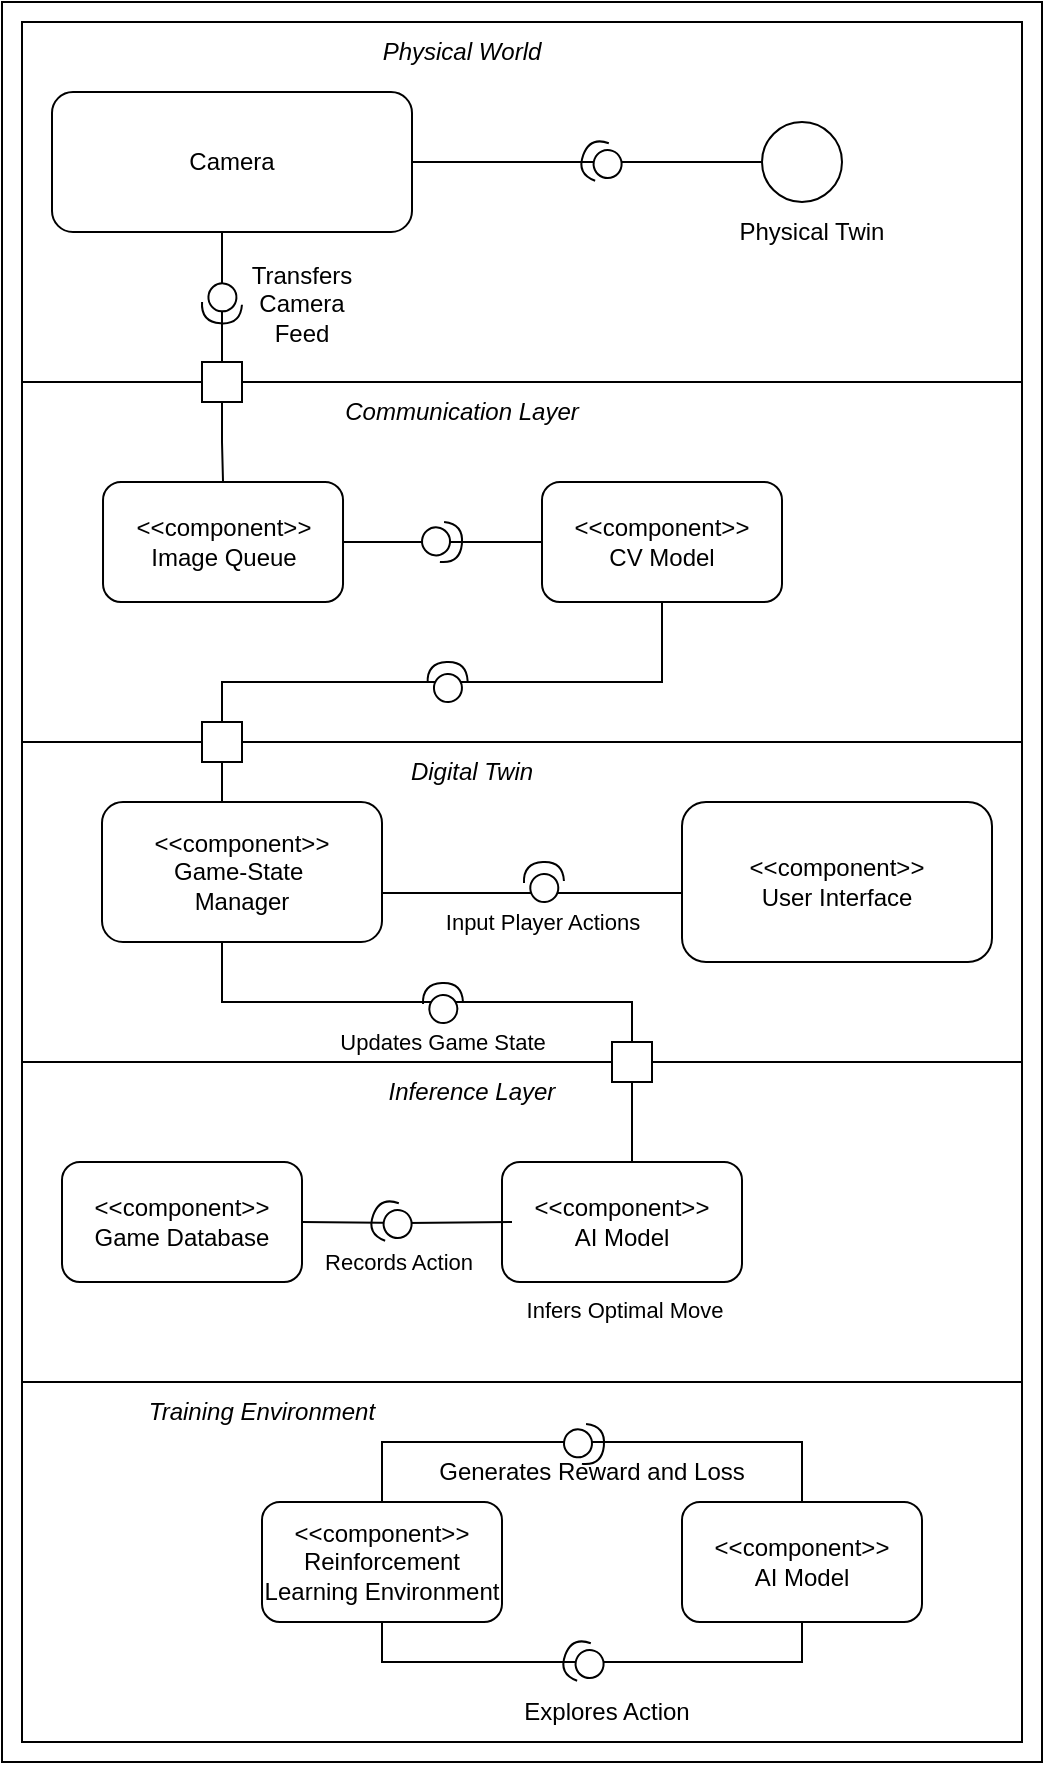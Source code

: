 <mxfile version="28.2.5">
  <diagram name="Page-1" id="rL6wYzq297fijbXMsxHL">
    <mxGraphModel dx="1418" dy="1886" grid="1" gridSize="10" guides="1" tooltips="1" connect="1" arrows="1" fold="1" page="1" pageScale="1" pageWidth="850" pageHeight="1100" math="0" shadow="0">
      <root>
        <mxCell id="0" />
        <mxCell id="1" parent="0" />
        <mxCell id="Z7y8qTyUHTfWf48D5gzP-76" value="" style="rounded=0;whiteSpace=wrap;html=1;movable=0;resizable=0;rotatable=0;deletable=0;editable=0;locked=1;connectable=0;" parent="1" vertex="1">
          <mxGeometry x="10" y="-430" width="520" height="880" as="geometry" />
        </mxCell>
        <mxCell id="Z7y8qTyUHTfWf48D5gzP-17" value="" style="rounded=0;whiteSpace=wrap;html=1;movable=1;resizable=1;rotatable=1;deletable=1;editable=1;locked=0;connectable=1;" parent="1" vertex="1">
          <mxGeometry x="20" y="100" width="500" height="160" as="geometry" />
        </mxCell>
        <mxCell id="Z7y8qTyUHTfWf48D5gzP-12" value="" style="rounded=0;whiteSpace=wrap;html=1;movable=1;resizable=1;rotatable=1;deletable=1;editable=1;locked=0;connectable=1;" parent="1" vertex="1">
          <mxGeometry x="20" y="-60" width="500" height="160" as="geometry" />
        </mxCell>
        <mxCell id="Z7y8qTyUHTfWf48D5gzP-9" value="" style="rounded=0;whiteSpace=wrap;html=1;movable=1;resizable=1;rotatable=1;deletable=1;editable=1;locked=0;connectable=1;" parent="1" vertex="1">
          <mxGeometry x="20" y="-420" width="500" height="180" as="geometry" />
        </mxCell>
        <mxCell id="Z7y8qTyUHTfWf48D5gzP-25" style="edgeStyle=orthogonalEdgeStyle;rounded=0;orthogonalLoop=1;jettySize=auto;html=1;startArrow=none;startFill=0;endArrow=none;endFill=0;movable=1;resizable=1;rotatable=1;deletable=1;editable=1;locked=0;connectable=1;exitX=0.414;exitY=0.957;exitDx=0;exitDy=0;exitPerimeter=0;" parent="1" source="uciChvkNPLsMZyW1YyFX-1" edge="1">
          <mxGeometry relative="1" as="geometry">
            <Array as="points">
              <mxPoint x="120" y="37" />
              <mxPoint x="120" y="70" />
              <mxPoint x="325" y="70" />
            </Array>
            <mxPoint x="120" y="50" as="sourcePoint" />
            <mxPoint x="325" y="150" as="targetPoint" />
          </mxGeometry>
        </mxCell>
        <mxCell id="Z7y8qTyUHTfWf48D5gzP-26" value="Updates Game State" style="edgeLabel;html=1;align=center;verticalAlign=middle;resizable=0;points=[];" parent="Z7y8qTyUHTfWf48D5gzP-25" vertex="1" connectable="0">
          <mxGeometry x="-0.281" y="3" relative="1" as="geometry">
            <mxPoint x="30" y="23" as="offset" />
          </mxGeometry>
        </mxCell>
        <mxCell id="6nlLKT8NChmwJE9VW_4I-5" value="&lt;div&gt;&lt;div&gt;&amp;lt;&amp;lt;component&amp;gt;&amp;gt;&lt;/div&gt;&lt;/div&gt;Game Database" style="rounded=1;whiteSpace=wrap;html=1;" parent="1" vertex="1">
          <mxGeometry x="40" y="150" width="120" height="60" as="geometry" />
        </mxCell>
        <mxCell id="6nlLKT8NChmwJE9VW_4I-11" style="edgeStyle=orthogonalEdgeStyle;rounded=0;orthogonalLoop=1;jettySize=auto;html=1;exitX=0.5;exitY=1;exitDx=0;exitDy=0;entryX=0.5;entryY=1;entryDx=0;entryDy=0;endArrow=none;endFill=0;movable=0;resizable=0;rotatable=0;deletable=0;editable=0;locked=1;connectable=0;" parent="1" source="6nlLKT8NChmwJE9VW_4I-7" edge="1">
          <mxGeometry relative="1" as="geometry">
            <mxPoint x="325" y="210" as="targetPoint" />
          </mxGeometry>
        </mxCell>
        <mxCell id="6nlLKT8NChmwJE9VW_4I-12" value="Infers Optimal Move" style="edgeLabel;html=1;align=center;verticalAlign=middle;resizable=0;points=[];" parent="6nlLKT8NChmwJE9VW_4I-11" vertex="1" connectable="0">
          <mxGeometry x="-0.04" y="3" relative="1" as="geometry">
            <mxPoint x="-2" y="17" as="offset" />
          </mxGeometry>
        </mxCell>
        <mxCell id="6nlLKT8NChmwJE9VW_4I-7" value="&lt;div&gt;&lt;div&gt;&amp;lt;&amp;lt;component&amp;gt;&amp;gt;&lt;/div&gt;&lt;/div&gt;AI Model" style="rounded=1;whiteSpace=wrap;html=1;" parent="1" vertex="1">
          <mxGeometry x="260" y="150" width="120" height="60" as="geometry" />
        </mxCell>
        <mxCell id="6nlLKT8NChmwJE9VW_4I-13" style="edgeStyle=orthogonalEdgeStyle;rounded=0;orthogonalLoop=1;jettySize=auto;html=1;entryX=1;entryY=0.5;entryDx=0;entryDy=0;endArrow=none;endFill=0;movable=0;resizable=0;rotatable=0;deletable=0;editable=0;locked=1;connectable=0;" parent="1" target="6nlLKT8NChmwJE9VW_4I-5" edge="1">
          <mxGeometry relative="1" as="geometry">
            <mxPoint x="265" y="180" as="sourcePoint" />
          </mxGeometry>
        </mxCell>
        <mxCell id="6nlLKT8NChmwJE9VW_4I-14" value="Records Action" style="edgeLabel;html=1;align=center;verticalAlign=middle;resizable=0;points=[];" parent="6nlLKT8NChmwJE9VW_4I-13" vertex="1" connectable="0">
          <mxGeometry x="0.101" y="-2" relative="1" as="geometry">
            <mxPoint y="22" as="offset" />
          </mxGeometry>
        </mxCell>
        <mxCell id="6nlLKT8NChmwJE9VW_4I-31" style="edgeStyle=orthogonalEdgeStyle;rounded=0;orthogonalLoop=1;jettySize=auto;html=1;exitX=0;exitY=0.75;exitDx=0;exitDy=0;entryX=1;entryY=0.75;entryDx=0;entryDy=0;endArrow=none;endFill=0;movable=0;resizable=0;rotatable=0;deletable=0;editable=0;locked=1;connectable=0;" parent="1" edge="1">
          <mxGeometry relative="1" as="geometry">
            <mxPoint x="430" y="15.44" as="sourcePoint" />
            <mxPoint x="200" y="15.44" as="targetPoint" />
          </mxGeometry>
        </mxCell>
        <mxCell id="6nlLKT8NChmwJE9VW_4I-15" value="&lt;div&gt;&lt;div&gt;&amp;lt;&amp;lt;component&amp;gt;&amp;gt;&lt;/div&gt;&lt;/div&gt;User Interface" style="rounded=1;whiteSpace=wrap;html=1;" parent="1" vertex="1">
          <mxGeometry x="350" y="-30" width="155" height="80" as="geometry" />
        </mxCell>
        <mxCell id="WvrMYfAGwMCf_Hknah-l-30" style="edgeStyle=orthogonalEdgeStyle;rounded=0;orthogonalLoop=1;jettySize=auto;html=1;entryX=0.75;entryY=0;entryDx=0;entryDy=0;endArrow=none;endFill=0;movable=0;resizable=0;rotatable=0;deletable=0;editable=0;locked=1;connectable=0;" parent="1" source="6nlLKT8NChmwJE9VW_4I-33" target="WvrMYfAGwMCf_Hknah-l-6" edge="1">
          <mxGeometry relative="1" as="geometry">
            <Array as="points">
              <mxPoint x="120" y="-250" />
            </Array>
          </mxGeometry>
        </mxCell>
        <mxCell id="6nlLKT8NChmwJE9VW_4I-33" value="Camera" style="rounded=1;whiteSpace=wrap;html=1;" parent="1" vertex="1">
          <mxGeometry x="35" y="-385" width="180" height="70" as="geometry" />
        </mxCell>
        <mxCell id="Z7y8qTyUHTfWf48D5gzP-10" value="&lt;i&gt;Physical World&lt;/i&gt;" style="text;html=1;align=center;verticalAlign=middle;whiteSpace=wrap;rounded=0;" parent="1" vertex="1">
          <mxGeometry x="180" y="-420" width="120" height="30" as="geometry" />
        </mxCell>
        <mxCell id="Z7y8qTyUHTfWf48D5gzP-15" value="&lt;i&gt;Digital Twin&lt;/i&gt;" style="text;html=1;align=center;verticalAlign=middle;whiteSpace=wrap;rounded=0;" parent="1" vertex="1">
          <mxGeometry x="170" y="-60" width="150" height="30" as="geometry" />
        </mxCell>
        <mxCell id="Z7y8qTyUHTfWf48D5gzP-18" value="&lt;i&gt;Inference Layer&lt;/i&gt;" style="text;html=1;align=center;verticalAlign=middle;whiteSpace=wrap;rounded=0;" parent="1" vertex="1">
          <mxGeometry x="170" y="100" width="150" height="30" as="geometry" />
        </mxCell>
        <mxCell id="Z7y8qTyUHTfWf48D5gzP-19" value="" style="whiteSpace=wrap;html=1;aspect=fixed;" parent="1" vertex="1">
          <mxGeometry x="315" y="90" width="20" height="20" as="geometry" />
        </mxCell>
        <mxCell id="Z7y8qTyUHTfWf48D5gzP-64" value="" style="shape=providedRequiredInterface;html=1;verticalLabelPosition=bottom;sketch=0;rotation=-160;" parent="1" vertex="1">
          <mxGeometry x="194.997" y="169.997" width="20" height="20" as="geometry" />
        </mxCell>
        <mxCell id="Z7y8qTyUHTfWf48D5gzP-69" value="" style="shape=providedRequiredInterface;html=1;verticalLabelPosition=bottom;sketch=0;rotation=-93;" parent="1" vertex="1">
          <mxGeometry x="270.99" y="-0.0" width="20" height="20" as="geometry" />
        </mxCell>
        <mxCell id="WvrMYfAGwMCf_Hknah-l-12" style="edgeStyle=orthogonalEdgeStyle;rounded=0;orthogonalLoop=1;jettySize=auto;html=1;entryX=1;entryY=0.5;entryDx=0;entryDy=0;endArrow=none;endFill=0;" parent="1" source="Z7y8qTyUHTfWf48D5gzP-74" target="6nlLKT8NChmwJE9VW_4I-33" edge="1">
          <mxGeometry relative="1" as="geometry" />
        </mxCell>
        <mxCell id="Z7y8qTyUHTfWf48D5gzP-74" value="" style="ellipse;whiteSpace=wrap;html=1;aspect=fixed;" parent="1" vertex="1">
          <mxGeometry x="390" y="-370" width="40" height="40" as="geometry" />
        </mxCell>
        <mxCell id="Z7y8qTyUHTfWf48D5gzP-75" value="Physical Twin" style="text;html=1;align=center;verticalAlign=middle;whiteSpace=wrap;rounded=0;" parent="1" vertex="1">
          <mxGeometry x="370" y="-330" width="90" height="30" as="geometry" />
        </mxCell>
        <mxCell id="WvrMYfAGwMCf_Hknah-l-1" value="" style="rounded=0;whiteSpace=wrap;html=1;movable=1;resizable=1;rotatable=1;deletable=1;editable=1;locked=0;connectable=1;" parent="1" vertex="1">
          <mxGeometry x="20" y="-240" width="500" height="180" as="geometry" />
        </mxCell>
        <mxCell id="WvrMYfAGwMCf_Hknah-l-2" value="" style="rounded=0;whiteSpace=wrap;html=1;movable=1;resizable=1;rotatable=1;deletable=1;editable=1;locked=0;connectable=1;" parent="1" vertex="1">
          <mxGeometry x="20" y="260" width="500" height="180" as="geometry" />
        </mxCell>
        <mxCell id="WvrMYfAGwMCf_Hknah-l-3" value="Training Environment" style="text;html=1;align=center;verticalAlign=middle;whiteSpace=wrap;rounded=0;fontStyle=2" parent="1" vertex="1">
          <mxGeometry x="65" y="260" width="150" height="30" as="geometry" />
        </mxCell>
        <mxCell id="WvrMYfAGwMCf_Hknah-l-5" value="Communication Layer" style="text;html=1;align=center;verticalAlign=middle;whiteSpace=wrap;rounded=0;fontStyle=2" parent="1" vertex="1">
          <mxGeometry x="165" y="-240" width="150" height="30" as="geometry" />
        </mxCell>
        <mxCell id="WvrMYfAGwMCf_Hknah-l-34" value="" style="edgeStyle=orthogonalEdgeStyle;rounded=0;orthogonalLoop=1;jettySize=auto;html=1;endArrow=none;endFill=0;" parent="1" source="Z7y8qTyUHTfWf48D5gzP-28" edge="1">
          <mxGeometry relative="1" as="geometry">
            <mxPoint x="120" y="-30" as="targetPoint" />
          </mxGeometry>
        </mxCell>
        <mxCell id="Z7y8qTyUHTfWf48D5gzP-28" value="" style="whiteSpace=wrap;html=1;aspect=fixed;" parent="1" vertex="1">
          <mxGeometry x="110" y="-70" width="20" height="20" as="geometry" />
        </mxCell>
        <mxCell id="WvrMYfAGwMCf_Hknah-l-18" style="edgeStyle=orthogonalEdgeStyle;rounded=0;orthogonalLoop=1;jettySize=auto;html=1;exitX=0.5;exitY=1;exitDx=0;exitDy=0;entryX=0.5;entryY=0;entryDx=0;entryDy=0;endArrow=none;endFill=0;" parent="1" source="WvrMYfAGwMCf_Hknah-l-6" target="WvrMYfAGwMCf_Hknah-l-16" edge="1">
          <mxGeometry relative="1" as="geometry" />
        </mxCell>
        <mxCell id="WvrMYfAGwMCf_Hknah-l-6" value="" style="whiteSpace=wrap;html=1;aspect=fixed;" parent="1" vertex="1">
          <mxGeometry x="110" y="-250" width="20" height="20" as="geometry" />
        </mxCell>
        <mxCell id="WvrMYfAGwMCf_Hknah-l-14" style="edgeStyle=orthogonalEdgeStyle;rounded=0;orthogonalLoop=1;jettySize=auto;html=1;exitX=0.5;exitY=0;exitDx=0;exitDy=0;entryX=0.5;entryY=0;entryDx=0;entryDy=0;endArrow=none;endFill=0;movable=1;resizable=1;rotatable=1;deletable=1;editable=1;locked=0;connectable=1;" parent="1" source="WvrMYfAGwMCf_Hknah-l-8" target="WvrMYfAGwMCf_Hknah-l-9" edge="1">
          <mxGeometry relative="1" as="geometry">
            <Array as="points">
              <mxPoint x="200" y="290" />
              <mxPoint x="410" y="290" />
            </Array>
          </mxGeometry>
        </mxCell>
        <mxCell id="WvrMYfAGwMCf_Hknah-l-8" value="&lt;div&gt;&lt;div&gt;&amp;lt;&amp;lt;component&amp;gt;&amp;gt;&lt;/div&gt;&lt;/div&gt;Reinforcement Learning Environment" style="rounded=1;whiteSpace=wrap;html=1;" parent="1" vertex="1">
          <mxGeometry x="140" y="320" width="120" height="60" as="geometry" />
        </mxCell>
        <mxCell id="WvrMYfAGwMCf_Hknah-l-15" style="edgeStyle=orthogonalEdgeStyle;rounded=0;orthogonalLoop=1;jettySize=auto;html=1;entryX=0.5;entryY=1;entryDx=0;entryDy=0;endArrow=none;endFill=0;movable=1;resizable=1;rotatable=1;deletable=1;editable=1;locked=0;connectable=1;" parent="1" source="WvrMYfAGwMCf_Hknah-l-9" target="WvrMYfAGwMCf_Hknah-l-8" edge="1">
          <mxGeometry relative="1" as="geometry">
            <Array as="points">
              <mxPoint x="410" y="400" />
              <mxPoint x="200" y="400" />
            </Array>
          </mxGeometry>
        </mxCell>
        <mxCell id="WvrMYfAGwMCf_Hknah-l-9" value="&lt;div&gt;&lt;div&gt;&amp;lt;&amp;lt;component&amp;gt;&amp;gt;&lt;/div&gt;&lt;/div&gt;AI Model" style="rounded=1;whiteSpace=wrap;html=1;" parent="1" vertex="1">
          <mxGeometry x="350" y="320" width="120" height="60" as="geometry" />
        </mxCell>
        <mxCell id="Z7y8qTyUHTfWf48D5gzP-71" value="" style="shape=providedRequiredInterface;html=1;verticalLabelPosition=bottom;sketch=0;rotation=-160;" parent="1" vertex="1">
          <mxGeometry x="299.997" y="-360.003" width="20" height="20" as="geometry" />
        </mxCell>
        <mxCell id="WvrMYfAGwMCf_Hknah-l-19" style="edgeStyle=orthogonalEdgeStyle;rounded=0;orthogonalLoop=1;jettySize=auto;html=1;exitX=1;exitY=0.5;exitDx=0;exitDy=0;endArrow=none;endFill=0;movable=0;resizable=0;rotatable=0;deletable=0;editable=0;locked=1;connectable=0;" parent="1" source="WvrMYfAGwMCf_Hknah-l-16" target="WvrMYfAGwMCf_Hknah-l-17" edge="1">
          <mxGeometry relative="1" as="geometry" />
        </mxCell>
        <mxCell id="WvrMYfAGwMCf_Hknah-l-16" value="&lt;div&gt;&lt;div&gt;&amp;lt;&amp;lt;component&amp;gt;&amp;gt;&lt;/div&gt;&lt;/div&gt;Image Queue" style="rounded=1;whiteSpace=wrap;html=1;" parent="1" vertex="1">
          <mxGeometry x="60.51" y="-190" width="120" height="60" as="geometry" />
        </mxCell>
        <mxCell id="WvrMYfAGwMCf_Hknah-l-28" style="edgeStyle=orthogonalEdgeStyle;rounded=0;orthogonalLoop=1;jettySize=auto;html=1;entryX=0.5;entryY=0;entryDx=0;entryDy=0;movable=1;resizable=1;rotatable=1;deletable=1;editable=1;locked=0;connectable=1;endArrow=none;endFill=0;" parent="1" source="WvrMYfAGwMCf_Hknah-l-17" target="Z7y8qTyUHTfWf48D5gzP-28" edge="1">
          <mxGeometry relative="1" as="geometry">
            <Array as="points">
              <mxPoint x="340" y="-90" />
              <mxPoint x="120" y="-90" />
            </Array>
          </mxGeometry>
        </mxCell>
        <mxCell id="WvrMYfAGwMCf_Hknah-l-17" value="&lt;div&gt;&lt;div&gt;&amp;lt;&amp;lt;component&amp;gt;&amp;gt;&lt;/div&gt;&lt;/div&gt;CV Model" style="rounded=1;whiteSpace=wrap;html=1;" parent="1" vertex="1">
          <mxGeometry x="280" y="-190" width="120" height="60" as="geometry" />
        </mxCell>
        <mxCell id="WvrMYfAGwMCf_Hknah-l-23" value="" style="shape=providedRequiredInterface;html=1;verticalLabelPosition=bottom;sketch=0;rotation=-93;" parent="1" vertex="1">
          <mxGeometry x="222.82" y="-100.0" width="20" height="20" as="geometry" />
        </mxCell>
        <mxCell id="WvrMYfAGwMCf_Hknah-l-29" value="" style="shape=providedRequiredInterface;html=1;verticalLabelPosition=bottom;sketch=0;rotation=-84;direction=south;" parent="1" vertex="1">
          <mxGeometry x="220.001" y="-169.999" width="20" height="20" as="geometry" />
        </mxCell>
        <mxCell id="WvrMYfAGwMCf_Hknah-l-32" value="" style="shape=providedRequiredInterface;html=1;verticalLabelPosition=bottom;sketch=0;rotation=94;" parent="1" vertex="1">
          <mxGeometry x="110.003" y="-289.327" width="20" height="20" as="geometry" />
        </mxCell>
        <mxCell id="WvrMYfAGwMCf_Hknah-l-37" value="" style="shape=providedRequiredInterface;html=1;verticalLabelPosition=bottom;sketch=0;rotation=-84;direction=south;" parent="1" vertex="1">
          <mxGeometry x="290.991" y="280.991" width="20" height="20" as="geometry" />
        </mxCell>
        <mxCell id="WvrMYfAGwMCf_Hknah-l-46" value="" style="shape=providedRequiredInterface;html=1;verticalLabelPosition=bottom;sketch=0;rotation=-160;" parent="1" vertex="1">
          <mxGeometry x="290.987" y="389.997" width="20" height="20" as="geometry" />
        </mxCell>
        <mxCell id="WvrMYfAGwMCf_Hknah-l-47" value="Generates Reward and Loss" style="text;html=1;align=center;verticalAlign=middle;whiteSpace=wrap;rounded=0;" parent="1" vertex="1">
          <mxGeometry x="210" y="290" width="190" height="30" as="geometry" />
        </mxCell>
        <mxCell id="WvrMYfAGwMCf_Hknah-l-48" value="Explores Action" style="text;html=1;align=center;verticalAlign=middle;whiteSpace=wrap;rounded=0;" parent="1" vertex="1">
          <mxGeometry x="255" y="410" width="115" height="30" as="geometry" />
        </mxCell>
        <mxCell id="uciChvkNPLsMZyW1YyFX-1" value="&lt;div&gt;&lt;div&gt;&amp;lt;&amp;lt;component&amp;gt;&amp;gt;&lt;/div&gt;&lt;/div&gt;Game-State&amp;nbsp;&lt;div&gt;&lt;div&gt;Manager&lt;/div&gt;&lt;/div&gt;" style="rounded=1;whiteSpace=wrap;html=1;" vertex="1" parent="1">
          <mxGeometry x="60" y="-30" width="140" height="70" as="geometry" />
        </mxCell>
        <mxCell id="uciChvkNPLsMZyW1YyFX-3" value="Transfers Camera Feed" style="text;html=1;align=center;verticalAlign=middle;whiteSpace=wrap;rounded=0;" vertex="1" parent="1">
          <mxGeometry x="130" y="-294.33" width="60" height="30" as="geometry" />
        </mxCell>
        <mxCell id="uciChvkNPLsMZyW1YyFX-4" value="Input Player Actions" style="edgeLabel;html=1;align=center;verticalAlign=middle;resizable=1;points=[];movable=1;rotatable=1;deletable=1;editable=1;locked=0;connectable=1;" vertex="1" connectable="0" parent="1">
          <mxGeometry x="280" y="30" as="geometry" />
        </mxCell>
        <mxCell id="uciChvkNPLsMZyW1YyFX-5" style="edgeStyle=orthogonalEdgeStyle;rounded=0;orthogonalLoop=1;jettySize=auto;html=1;entryX=0;entryY=0;entryDx=0;entryDy=0;entryPerimeter=0;" edge="1" parent="1" source="uciChvkNPLsMZyW1YyFX-4" target="uciChvkNPLsMZyW1YyFX-4">
          <mxGeometry relative="1" as="geometry" />
        </mxCell>
        <mxCell id="uciChvkNPLsMZyW1YyFX-10" value="" style="shape=providedRequiredInterface;html=1;verticalLabelPosition=bottom;sketch=0;rotation=-93;" vertex="1" parent="1">
          <mxGeometry x="220.51" y="60.51" width="20" height="20" as="geometry" />
        </mxCell>
      </root>
    </mxGraphModel>
  </diagram>
</mxfile>
